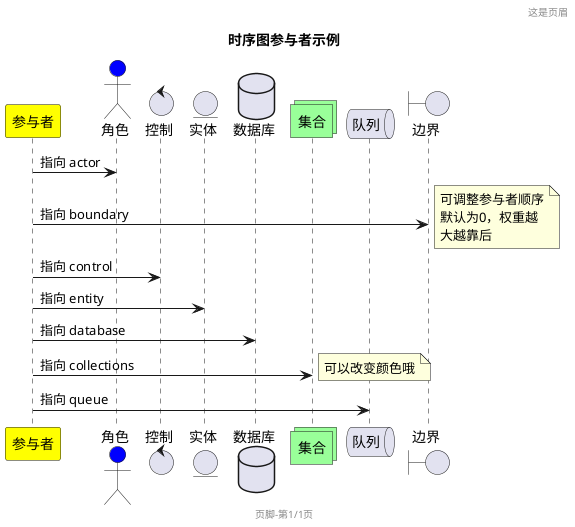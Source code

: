 @startuml
title 时序图参与者示例
header 这是页眉
footer 页脚-第%page%/%lastpage%页

participant 参与者     as Foo  #yellow
actor       角色       as Foo1 #blue
boundary    边界       as Foo2 order 1
control     控制       as Foo3
entity      实体       as Foo4
database    数据库     as Foo5
collections 集合       as Foo6  #99FF99
queue       队列       as Foo7

Foo -> Foo1 : 指向 actor
Foo -> Foo2 : 指向 boundary
note right:   可调整参与者顺序\n默认为0，权重越\n大越靠后
Foo -> Foo3 : 指向 control
Foo -> Foo4 : 指向 entity
Foo -> Foo5 : 指向 database
Foo -> Foo6 : 指向 collections
note right
   可以改变颜色哦
end note
Foo -> Foo7:  指向 queue
@enduml